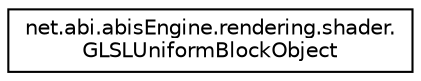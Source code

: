 digraph "Graphical Class Hierarchy"
{
 // LATEX_PDF_SIZE
  edge [fontname="Helvetica",fontsize="10",labelfontname="Helvetica",labelfontsize="10"];
  node [fontname="Helvetica",fontsize="10",shape=record];
  rankdir="LR";
  Node0 [label="net.abi.abisEngine.rendering.shader.\lGLSLUniformBlockObject",height=0.2,width=0.4,color="black", fillcolor="white", style="filled",URL="$df/d85/classnet_1_1abi_1_1abis_engine_1_1rendering_1_1shader_1_1_g_l_s_l_uniform_block_object.html",tooltip=" "];
}
